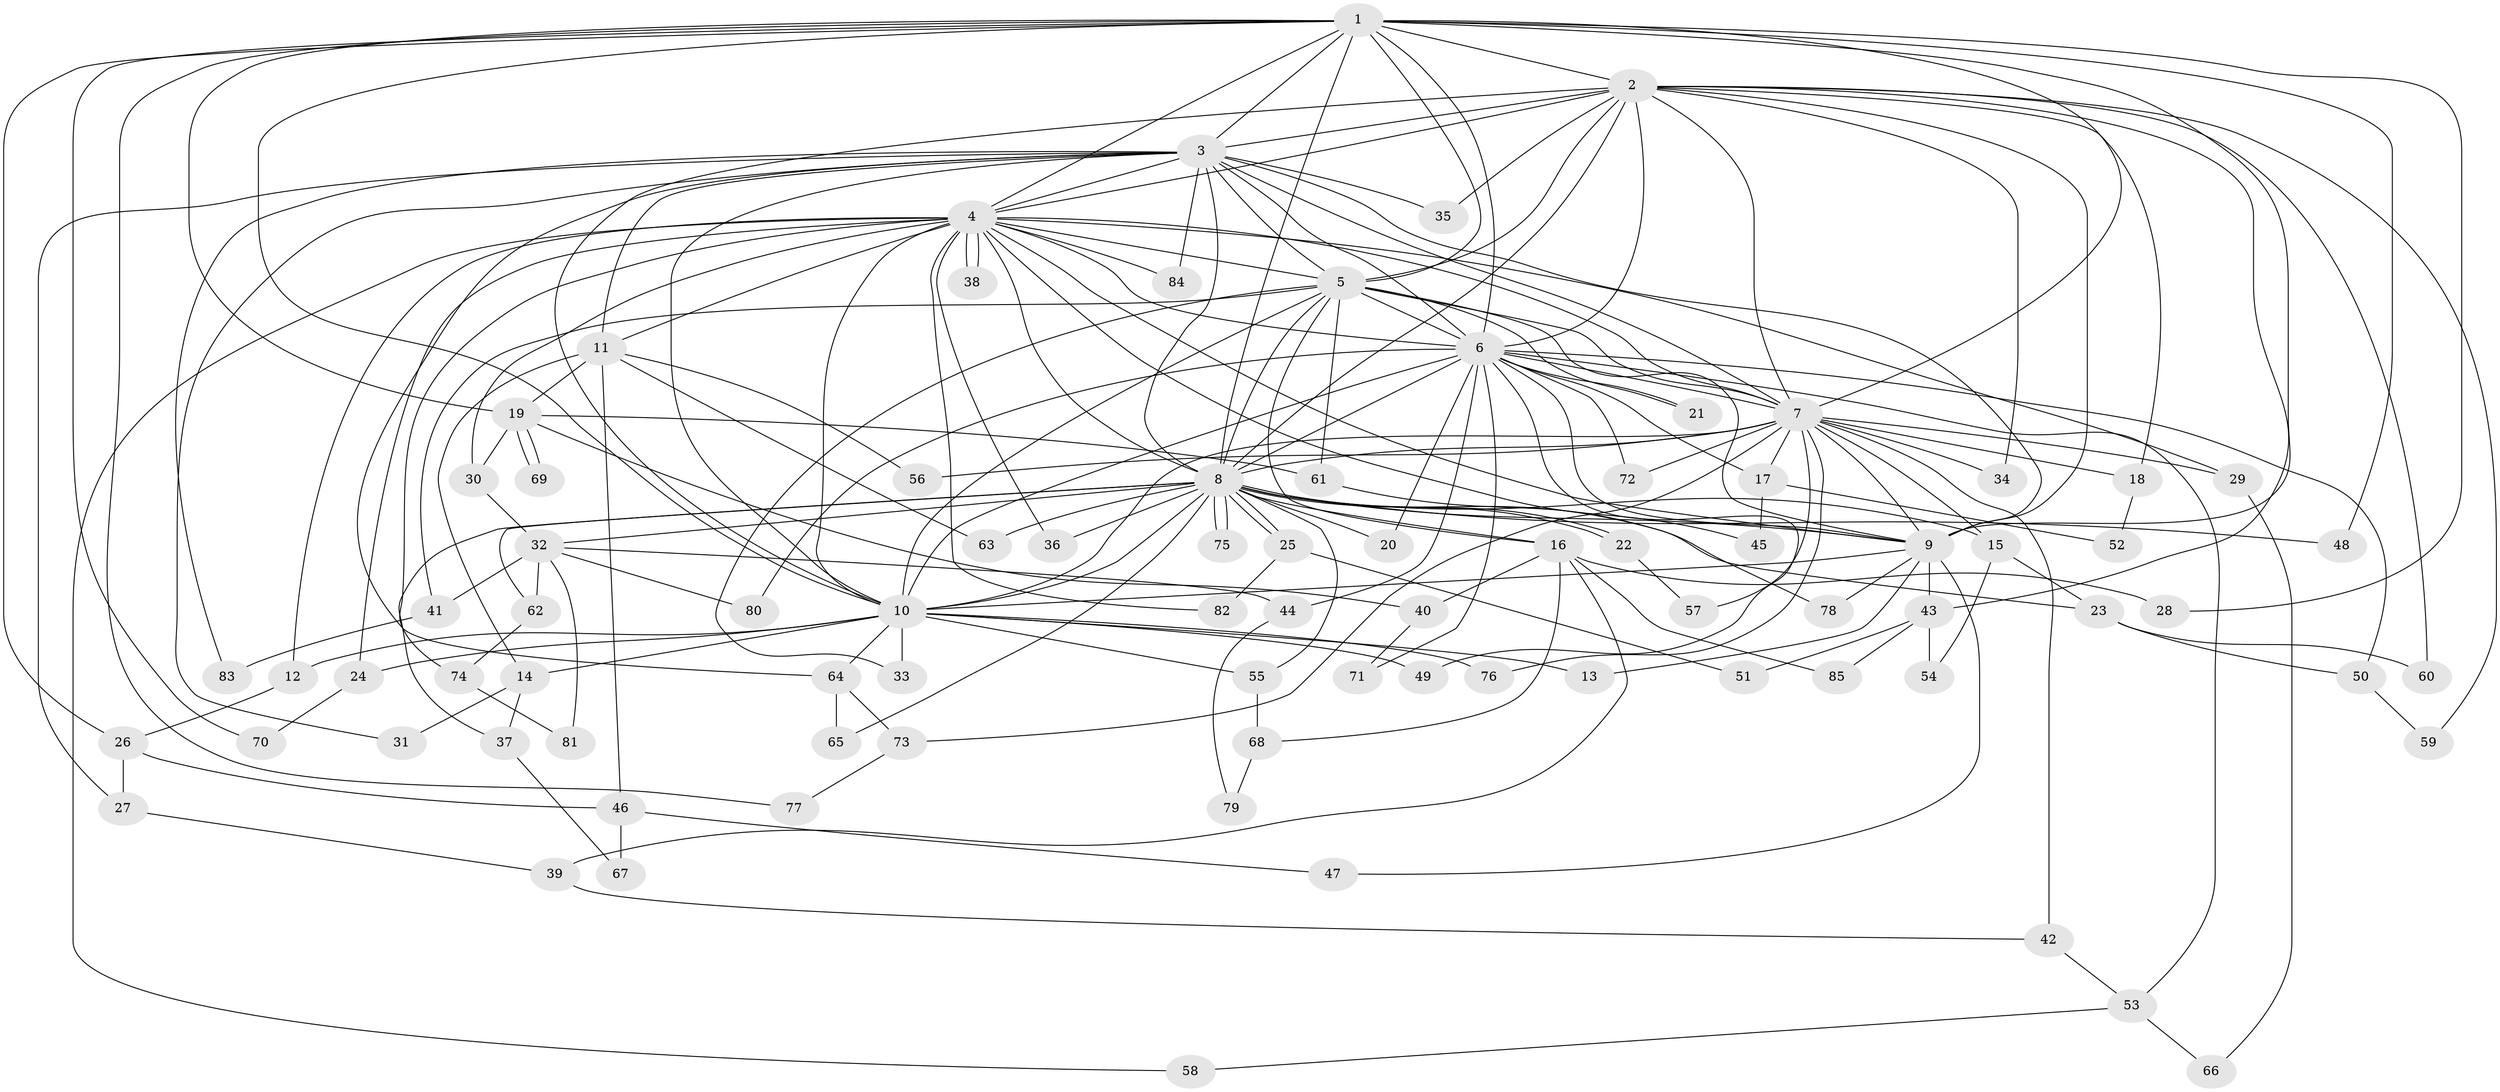 // Generated by graph-tools (version 1.1) at 2025/49/03/09/25 03:49:42]
// undirected, 85 vertices, 195 edges
graph export_dot {
graph [start="1"]
  node [color=gray90,style=filled];
  1;
  2;
  3;
  4;
  5;
  6;
  7;
  8;
  9;
  10;
  11;
  12;
  13;
  14;
  15;
  16;
  17;
  18;
  19;
  20;
  21;
  22;
  23;
  24;
  25;
  26;
  27;
  28;
  29;
  30;
  31;
  32;
  33;
  34;
  35;
  36;
  37;
  38;
  39;
  40;
  41;
  42;
  43;
  44;
  45;
  46;
  47;
  48;
  49;
  50;
  51;
  52;
  53;
  54;
  55;
  56;
  57;
  58;
  59;
  60;
  61;
  62;
  63;
  64;
  65;
  66;
  67;
  68;
  69;
  70;
  71;
  72;
  73;
  74;
  75;
  76;
  77;
  78;
  79;
  80;
  81;
  82;
  83;
  84;
  85;
  1 -- 2;
  1 -- 3;
  1 -- 4;
  1 -- 5;
  1 -- 6;
  1 -- 7;
  1 -- 8;
  1 -- 9;
  1 -- 10;
  1 -- 19;
  1 -- 26;
  1 -- 28;
  1 -- 48;
  1 -- 70;
  1 -- 77;
  2 -- 3;
  2 -- 4;
  2 -- 5;
  2 -- 6;
  2 -- 7;
  2 -- 8;
  2 -- 9;
  2 -- 10;
  2 -- 18;
  2 -- 34;
  2 -- 35;
  2 -- 43;
  2 -- 59;
  2 -- 60;
  3 -- 4;
  3 -- 5;
  3 -- 6;
  3 -- 7;
  3 -- 8;
  3 -- 9;
  3 -- 10;
  3 -- 11;
  3 -- 27;
  3 -- 31;
  3 -- 35;
  3 -- 64;
  3 -- 83;
  3 -- 84;
  4 -- 5;
  4 -- 6;
  4 -- 7;
  4 -- 8;
  4 -- 9;
  4 -- 10;
  4 -- 11;
  4 -- 12;
  4 -- 24;
  4 -- 29;
  4 -- 30;
  4 -- 36;
  4 -- 38;
  4 -- 38;
  4 -- 45;
  4 -- 58;
  4 -- 74;
  4 -- 82;
  4 -- 84;
  5 -- 6;
  5 -- 7;
  5 -- 8;
  5 -- 9;
  5 -- 10;
  5 -- 16;
  5 -- 21;
  5 -- 33;
  5 -- 41;
  5 -- 61;
  6 -- 7;
  6 -- 8;
  6 -- 9;
  6 -- 10;
  6 -- 17;
  6 -- 20;
  6 -- 21;
  6 -- 44;
  6 -- 49;
  6 -- 50;
  6 -- 53;
  6 -- 71;
  6 -- 72;
  6 -- 80;
  7 -- 8;
  7 -- 9;
  7 -- 10;
  7 -- 15;
  7 -- 17;
  7 -- 18;
  7 -- 29;
  7 -- 34;
  7 -- 42;
  7 -- 56;
  7 -- 57;
  7 -- 72;
  7 -- 73;
  7 -- 76;
  8 -- 9;
  8 -- 10;
  8 -- 15;
  8 -- 16;
  8 -- 20;
  8 -- 22;
  8 -- 22;
  8 -- 23;
  8 -- 25;
  8 -- 25;
  8 -- 32;
  8 -- 36;
  8 -- 37;
  8 -- 48;
  8 -- 55;
  8 -- 62;
  8 -- 63;
  8 -- 65;
  8 -- 75;
  8 -- 75;
  9 -- 10;
  9 -- 13;
  9 -- 43;
  9 -- 47;
  9 -- 78;
  10 -- 12;
  10 -- 13;
  10 -- 14;
  10 -- 24;
  10 -- 33;
  10 -- 49;
  10 -- 55;
  10 -- 64;
  10 -- 76;
  11 -- 14;
  11 -- 19;
  11 -- 46;
  11 -- 56;
  11 -- 63;
  12 -- 26;
  14 -- 31;
  14 -- 37;
  15 -- 23;
  15 -- 54;
  16 -- 28;
  16 -- 39;
  16 -- 40;
  16 -- 68;
  16 -- 85;
  17 -- 45;
  17 -- 52;
  18 -- 52;
  19 -- 30;
  19 -- 40;
  19 -- 61;
  19 -- 69;
  19 -- 69;
  22 -- 57;
  23 -- 50;
  23 -- 60;
  24 -- 70;
  25 -- 51;
  25 -- 82;
  26 -- 27;
  26 -- 46;
  27 -- 39;
  29 -- 66;
  30 -- 32;
  32 -- 41;
  32 -- 44;
  32 -- 62;
  32 -- 80;
  32 -- 81;
  37 -- 67;
  39 -- 42;
  40 -- 71;
  41 -- 83;
  42 -- 53;
  43 -- 51;
  43 -- 54;
  43 -- 85;
  44 -- 79;
  46 -- 47;
  46 -- 67;
  50 -- 59;
  53 -- 58;
  53 -- 66;
  55 -- 68;
  61 -- 78;
  62 -- 74;
  64 -- 65;
  64 -- 73;
  68 -- 79;
  73 -- 77;
  74 -- 81;
}
